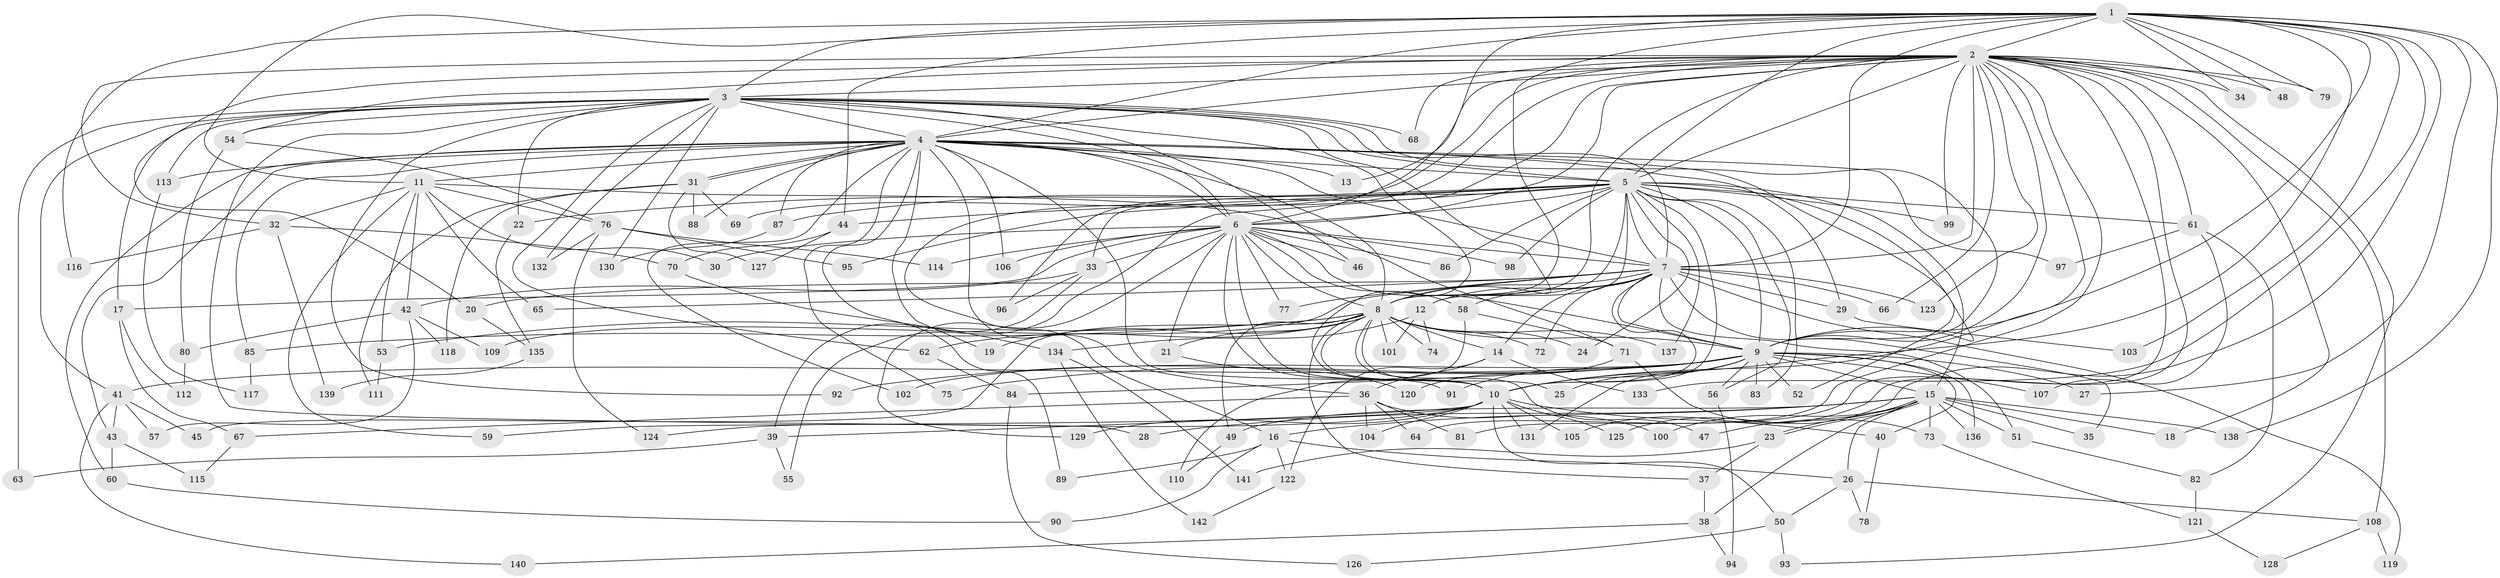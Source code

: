 // Generated by graph-tools (version 1.1) at 2025/01/03/09/25 03:01:33]
// undirected, 142 vertices, 309 edges
graph export_dot {
graph [start="1"]
  node [color=gray90,style=filled];
  1;
  2;
  3;
  4;
  5;
  6;
  7;
  8;
  9;
  10;
  11;
  12;
  13;
  14;
  15;
  16;
  17;
  18;
  19;
  20;
  21;
  22;
  23;
  24;
  25;
  26;
  27;
  28;
  29;
  30;
  31;
  32;
  33;
  34;
  35;
  36;
  37;
  38;
  39;
  40;
  41;
  42;
  43;
  44;
  45;
  46;
  47;
  48;
  49;
  50;
  51;
  52;
  53;
  54;
  55;
  56;
  57;
  58;
  59;
  60;
  61;
  62;
  63;
  64;
  65;
  66;
  67;
  68;
  69;
  70;
  71;
  72;
  73;
  74;
  75;
  76;
  77;
  78;
  79;
  80;
  81;
  82;
  83;
  84;
  85;
  86;
  87;
  88;
  89;
  90;
  91;
  92;
  93;
  94;
  95;
  96;
  97;
  98;
  99;
  100;
  101;
  102;
  103;
  104;
  105;
  106;
  107;
  108;
  109;
  110;
  111;
  112;
  113;
  114;
  115;
  116;
  117;
  118;
  119;
  120;
  121;
  122;
  123;
  124;
  125;
  126;
  127;
  128;
  129;
  130;
  131;
  132;
  133;
  134;
  135;
  136;
  137;
  138;
  139;
  140;
  141;
  142;
  1 -- 2;
  1 -- 3;
  1 -- 4;
  1 -- 5;
  1 -- 6;
  1 -- 7;
  1 -- 8;
  1 -- 9;
  1 -- 10;
  1 -- 11;
  1 -- 27;
  1 -- 34;
  1 -- 44;
  1 -- 48;
  1 -- 79;
  1 -- 103;
  1 -- 116;
  1 -- 125;
  1 -- 133;
  1 -- 138;
  2 -- 3;
  2 -- 4;
  2 -- 5;
  2 -- 6;
  2 -- 7;
  2 -- 8;
  2 -- 9;
  2 -- 10;
  2 -- 13;
  2 -- 16;
  2 -- 18;
  2 -- 20;
  2 -- 32;
  2 -- 34;
  2 -- 48;
  2 -- 54;
  2 -- 61;
  2 -- 64;
  2 -- 66;
  2 -- 68;
  2 -- 69;
  2 -- 79;
  2 -- 81;
  2 -- 93;
  2 -- 96;
  2 -- 99;
  2 -- 105;
  2 -- 108;
  2 -- 123;
  3 -- 4;
  3 -- 5;
  3 -- 6;
  3 -- 7;
  3 -- 8;
  3 -- 9;
  3 -- 10;
  3 -- 17;
  3 -- 22;
  3 -- 28;
  3 -- 41;
  3 -- 46;
  3 -- 54;
  3 -- 62;
  3 -- 63;
  3 -- 68;
  3 -- 92;
  3 -- 113;
  3 -- 130;
  3 -- 132;
  4 -- 5;
  4 -- 6;
  4 -- 7;
  4 -- 8;
  4 -- 9;
  4 -- 10;
  4 -- 11;
  4 -- 13;
  4 -- 19;
  4 -- 29;
  4 -- 31;
  4 -- 31;
  4 -- 36;
  4 -- 43;
  4 -- 60;
  4 -- 75;
  4 -- 85;
  4 -- 87;
  4 -- 88;
  4 -- 89;
  4 -- 97;
  4 -- 102;
  4 -- 106;
  4 -- 113;
  5 -- 6;
  5 -- 7;
  5 -- 8;
  5 -- 9;
  5 -- 10;
  5 -- 12;
  5 -- 15;
  5 -- 22;
  5 -- 24;
  5 -- 33;
  5 -- 44;
  5 -- 52;
  5 -- 55;
  5 -- 56;
  5 -- 61;
  5 -- 83;
  5 -- 86;
  5 -- 87;
  5 -- 95;
  5 -- 98;
  5 -- 99;
  5 -- 137;
  6 -- 7;
  6 -- 8;
  6 -- 9;
  6 -- 10;
  6 -- 17;
  6 -- 21;
  6 -- 30;
  6 -- 33;
  6 -- 46;
  6 -- 58;
  6 -- 77;
  6 -- 86;
  6 -- 91;
  6 -- 98;
  6 -- 106;
  6 -- 114;
  6 -- 129;
  7 -- 8;
  7 -- 9;
  7 -- 10;
  7 -- 12;
  7 -- 14;
  7 -- 20;
  7 -- 29;
  7 -- 35;
  7 -- 51;
  7 -- 58;
  7 -- 65;
  7 -- 66;
  7 -- 72;
  7 -- 77;
  7 -- 109;
  7 -- 119;
  7 -- 123;
  8 -- 9;
  8 -- 10;
  8 -- 14;
  8 -- 19;
  8 -- 21;
  8 -- 24;
  8 -- 25;
  8 -- 37;
  8 -- 45;
  8 -- 47;
  8 -- 49;
  8 -- 53;
  8 -- 62;
  8 -- 72;
  8 -- 74;
  8 -- 85;
  8 -- 101;
  8 -- 137;
  9 -- 10;
  9 -- 15;
  9 -- 25;
  9 -- 27;
  9 -- 40;
  9 -- 41;
  9 -- 52;
  9 -- 56;
  9 -- 75;
  9 -- 83;
  9 -- 84;
  9 -- 91;
  9 -- 92;
  9 -- 102;
  9 -- 107;
  9 -- 131;
  9 -- 136;
  10 -- 39;
  10 -- 40;
  10 -- 50;
  10 -- 59;
  10 -- 104;
  10 -- 105;
  10 -- 124;
  10 -- 125;
  10 -- 129;
  10 -- 131;
  11 -- 30;
  11 -- 32;
  11 -- 42;
  11 -- 53;
  11 -- 59;
  11 -- 65;
  11 -- 71;
  11 -- 76;
  12 -- 74;
  12 -- 101;
  12 -- 134;
  14 -- 36;
  14 -- 122;
  14 -- 133;
  15 -- 16;
  15 -- 18;
  15 -- 23;
  15 -- 23;
  15 -- 26;
  15 -- 28;
  15 -- 35;
  15 -- 38;
  15 -- 47;
  15 -- 49;
  15 -- 51;
  15 -- 73;
  15 -- 100;
  15 -- 136;
  15 -- 138;
  16 -- 26;
  16 -- 89;
  16 -- 90;
  16 -- 122;
  17 -- 67;
  17 -- 112;
  20 -- 135;
  21 -- 120;
  22 -- 135;
  23 -- 37;
  23 -- 141;
  26 -- 50;
  26 -- 78;
  26 -- 108;
  29 -- 103;
  31 -- 69;
  31 -- 88;
  31 -- 111;
  31 -- 118;
  31 -- 127;
  32 -- 70;
  32 -- 116;
  32 -- 139;
  33 -- 39;
  33 -- 42;
  33 -- 96;
  36 -- 64;
  36 -- 67;
  36 -- 81;
  36 -- 100;
  36 -- 104;
  37 -- 38;
  38 -- 94;
  38 -- 140;
  39 -- 55;
  39 -- 63;
  40 -- 78;
  41 -- 43;
  41 -- 45;
  41 -- 57;
  41 -- 140;
  42 -- 57;
  42 -- 80;
  42 -- 109;
  42 -- 118;
  43 -- 60;
  43 -- 115;
  44 -- 70;
  44 -- 127;
  49 -- 110;
  50 -- 93;
  50 -- 126;
  51 -- 82;
  53 -- 111;
  54 -- 76;
  54 -- 80;
  56 -- 94;
  58 -- 71;
  58 -- 110;
  60 -- 90;
  61 -- 82;
  61 -- 97;
  61 -- 107;
  62 -- 84;
  67 -- 115;
  70 -- 134;
  71 -- 73;
  71 -- 120;
  73 -- 121;
  76 -- 95;
  76 -- 114;
  76 -- 124;
  76 -- 132;
  80 -- 112;
  82 -- 121;
  84 -- 126;
  85 -- 117;
  87 -- 130;
  108 -- 119;
  108 -- 128;
  113 -- 117;
  121 -- 128;
  122 -- 142;
  134 -- 141;
  134 -- 142;
  135 -- 139;
}
